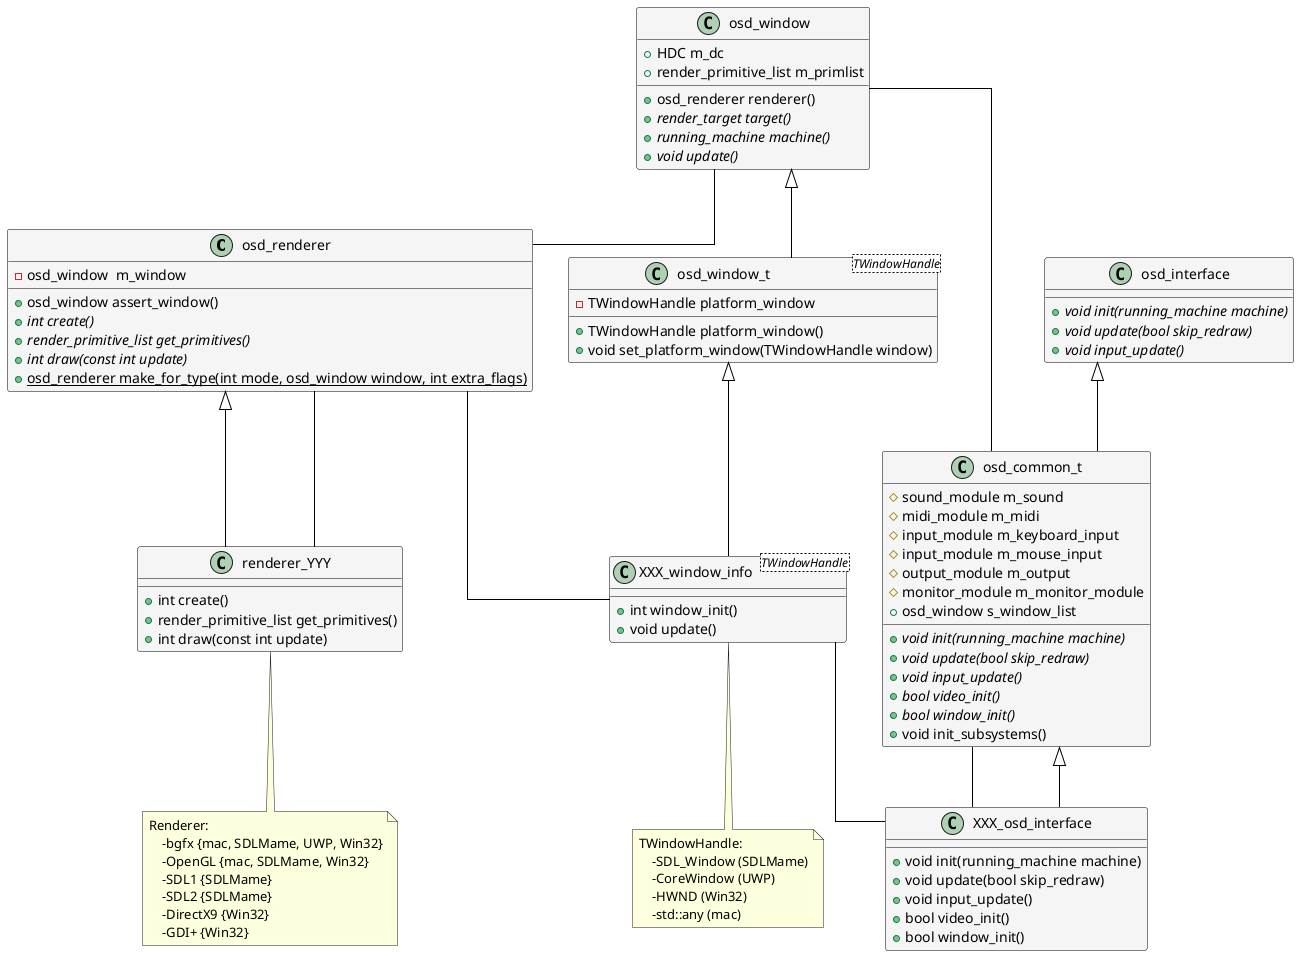 @startuml mame

skinparam LineType ortho
skinparam ArrowColor black
skinparam Shadowing false

skinparam class {
    BackgroundColor WhiteSmoke
    BorderColor black
}

class osd_renderer {
    -osd_window  m_window
    +osd_window assert_window()
    {abstract} +int create()
    {abstract} +render_primitive_list get_primitives()
    {abstract} +int draw(const int update)
    {static} +osd_renderer make_for_type(int mode, osd_window window, int extra_flags)
}

class renderer_YYY extends osd_renderer {    
    +int create()
    +render_primitive_list get_primitives()    
    +int draw(const int update)
}

osd_window -- osd_renderer
renderer_YYY -- osd_renderer

class osd_window_t<TWindowHandle> extends osd_window {
    -TWindowHandle platform_window
    +TWindowHandle platform_window()
	+void set_platform_window(TWindowHandle window)
}

class osd_window {
    +HDC m_dc
    +render_primitive_list m_primlist
    +osd_renderer renderer()        
    {abstract} +render_target target()    
    {abstract} +running_machine machine()
    {abstract} +void update()    
}

class XXX_window_info<TWindowHandle> extends osd_window_t {    
    +int window_init()
    +void update()
}

osd_renderer -- XXX_window_info
osd_common_t -- XXX_osd_interface
XXX_window_info -- XXX_osd_interface

class XXX_osd_interface extends osd_common_t {
    +void init(running_machine machine)
    +void update(bool skip_redraw)
    +void input_update()
    +bool video_init()
    +bool window_init()
}

osd_window -- osd_common_t

class osd_interface {
	{abstract} +void init(running_machine machine)
	{abstract} +void update(bool skip_redraw)
	{abstract} +void input_update()
}

class osd_common_t extends osd_interface {
    #sound_module m_sound
    #midi_module m_midi
    #input_module m_keyboard_input
    #input_module m_mouse_input 
    #output_module m_output
    #monitor_module m_monitor_module
    +osd_window s_window_list
    {abstract} + void init(running_machine machine)
    {abstract} + void update(bool skip_redraw)
    {abstract} + void input_update()
    {abstract} +bool video_init()
    {abstract} +bool window_init()
    +void init_subsystems()
}

note bottom of XXX_window_info
TWindowHandle:
    -SDL_Window (SDLMame)
    -CoreWindow (UWP)
    -HWND (Win32)
    -std::any (mac)
end note

note bottom of renderer_YYY
Renderer:
    -bgfx {mac, SDLMame, UWP, Win32}
    -OpenGL {mac, SDLMame, Win32}
    -SDL1 {SDLMame}
    -SDL2 {SDLMame}
    -DirectX9 {Win32}
    -GDI+ {Win32}
end note

' class osd_stream #Lavender

@enduml
